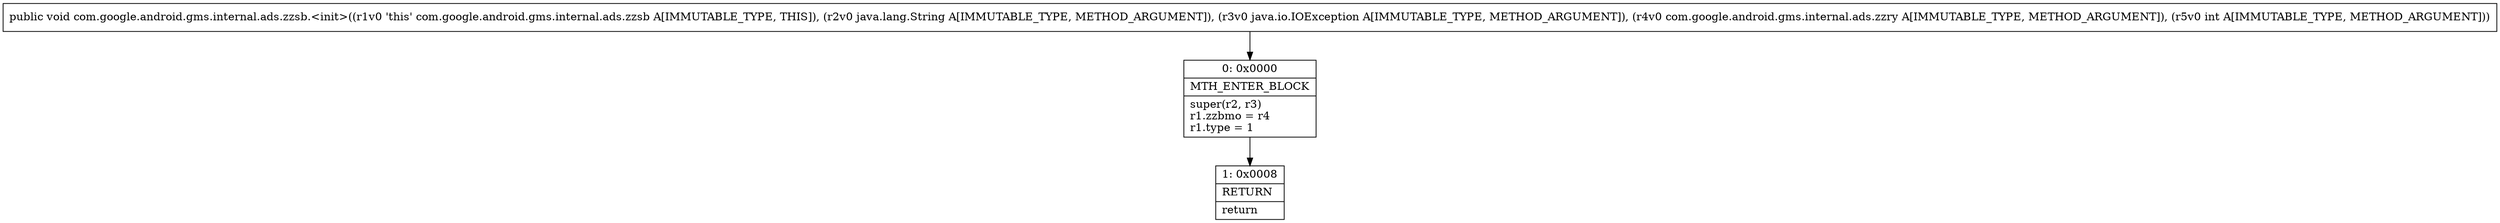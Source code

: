 digraph "CFG forcom.google.android.gms.internal.ads.zzsb.\<init\>(Ljava\/lang\/String;Ljava\/io\/IOException;Lcom\/google\/android\/gms\/internal\/ads\/zzry;I)V" {
Node_0 [shape=record,label="{0\:\ 0x0000|MTH_ENTER_BLOCK\l|super(r2, r3)\lr1.zzbmo = r4\lr1.type = 1\l}"];
Node_1 [shape=record,label="{1\:\ 0x0008|RETURN\l|return\l}"];
MethodNode[shape=record,label="{public void com.google.android.gms.internal.ads.zzsb.\<init\>((r1v0 'this' com.google.android.gms.internal.ads.zzsb A[IMMUTABLE_TYPE, THIS]), (r2v0 java.lang.String A[IMMUTABLE_TYPE, METHOD_ARGUMENT]), (r3v0 java.io.IOException A[IMMUTABLE_TYPE, METHOD_ARGUMENT]), (r4v0 com.google.android.gms.internal.ads.zzry A[IMMUTABLE_TYPE, METHOD_ARGUMENT]), (r5v0 int A[IMMUTABLE_TYPE, METHOD_ARGUMENT])) }"];
MethodNode -> Node_0;
Node_0 -> Node_1;
}

